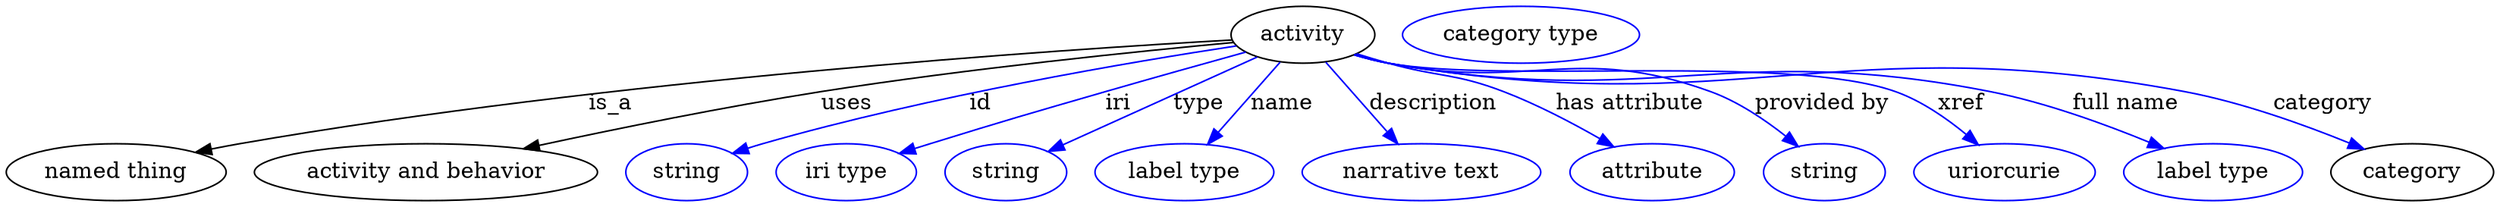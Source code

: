 digraph {
	graph [bb="0,0,1571.9,123"];
	node [label="\N"];
	activity	[height=0.5,
		label=activity,
		pos="820.54,105",
		width=1.2638];
	"named thing"	[height=0.5,
		pos="69.544,18",
		width=1.9318];
	activity -> "named thing"	[label=is_a,
		lp="382.54,61.5",
		pos="e,119.77,30.607 775.75,101.68 667.28,95.596 382.13,76.727 147.54,36 141.77,34.998 135.78,33.863 129.79,32.666"];
	"activity and behavior"	[height=0.5,
		pos="265.54,18",
		width=3.015];
	activity -> "activity and behavior"	[label=uses,
		lp="532.04,61.5",
		pos="e,327.19,32.816 776.7,100.12 717.31,94.61 608.08,83.538 515.54,69 455.1,59.505 387.05,45.686 337.22,34.981"];
	id	[color=blue,
		height=0.5,
		label=string,
		pos="430.54,18",
		width=1.0652];
	activity -> id	[color=blue,
		label=id,
		lp="616.54,61.5",
		pos="e,459.55,29.922 778.43,97.913 713.35,87.997 584.77,66.369 478.54,36 475.44,35.113 472.25,34.133 469.05,33.106",
		style=solid];
	iri	[color=blue,
		height=0.5,
		label="iri type",
		pos="531.54,18",
		width=1.2277];
	activity -> iri	[color=blue,
		label=iri,
		lp="703.54,61.5",
		pos="e,565.22,29.681 784.39,94.067 759.4,87.155 725.41,77.661 695.54,69 646.52,54.785 634.33,50.997 585.54,36 582.05,34.926 578.43,33.805 \
574.8,32.674",
		style=solid];
	type	[color=blue,
		height=0.5,
		label=string,
		pos="632.54,18",
		width=1.0652];
	activity -> type	[color=blue,
		label=type,
		lp="754.54,61.5",
		pos="e,659.11,31.01 791.58,90.905 758.39,75.9 703.99,51.304 668.22,35.131",
		style=solid];
	name	[color=blue,
		height=0.5,
		label="label type",
		pos="745.54,18",
		width=1.5707];
	activity -> name	[color=blue,
		label=name,
		lp="807.54,61.5",
		pos="e,760.22,35.629 806.08,87.611 794.95,74.993 779.39,57.361 766.84,43.131",
		style=solid];
	description	[color=blue,
		height=0.5,
		label="narrative text",
		pos="895.54,18",
		width=2.0943];
	activity -> description	[color=blue,
		label=description,
		lp="903.04,61.5",
		pos="e,880.61,35.92 835,87.611 845.96,75.19 861.21,57.911 873.66,43.801",
		style=solid];
	"has attribute"	[color=blue,
		height=0.5,
		label=attribute,
		pos="1040.5,18",
		width=1.4443];
	activity -> "has attribute"	[color=blue,
		label="has attribute",
		lp="1026.5,61.5",
		pos="e,1016.5,34.12 854.44,92.97 861.08,90.91 868.01,88.831 874.54,87 906.72,77.978 916.36,81.007 947.54,69 968.38,60.979 990.43,49.276 \
1007.8,39.208",
		style=solid];
	"provided by"	[color=blue,
		height=0.5,
		label=string,
		pos="1148.5,18",
		width=1.0652];
	activity -> "provided by"	[color=blue,
		label="provided by",
		lp="1148,61.5",
		pos="e,1132.2,34.33 853.38,92.421 860.3,90.333 867.6,88.383 874.54,87 963.37,69.297 992.49,100.14 1077.5,69 1094.6,62.749 1111.4,51.293 \
1124.3,40.923",
		style=solid];
	xref	[color=blue,
		height=0.5,
		label=uriorcurie,
		pos="1262.5,18",
		width=1.5887];
	activity -> xref	[color=blue,
		label=xref,
		lp="1236,61.5",
		pos="e,1246,35.482 853.05,92.334 860.06,90.225 867.49,88.289 874.54,87 944.61,74.207 1127.5,93.095 1194.5,69 1210.6,63.24 1226.1,52.409 \
1238.2,42.297",
		style=solid];
	"full name"	[color=blue,
		height=0.5,
		label="label type",
		pos="1394.5,18",
		width=1.5707];
	activity -> "full name"	[color=blue,
		label="full name",
		lp="1340,61.5",
		pos="e,1363.3,33.167 853.05,92.286 860.05,90.18 867.48,88.257 874.54,87 1041,57.369 1088.7,101.79 1254.5,69 1289.1,62.172 1326.6,48.423 \
1354,37.068",
		style=solid];
	category	[height=0.5,
		pos="1520.5,18",
		width=1.4263];
	activity -> category	[color=blue,
		label=category,
		lp="1465,61.5",
		pos="e,1490.3,32.569 853.04,92.224 860.04,90.122 867.47,88.217 874.54,87 1095,49.07 1157.7,110.38 1377.5,69 1413.5,62.232 1452.6,48.057 \
1480.8,36.523",
		style=solid];
	"named thing_category"	[color=blue,
		height=0.5,
		label="category type",
		pos="958.54,105",
		width=2.0762];
}

